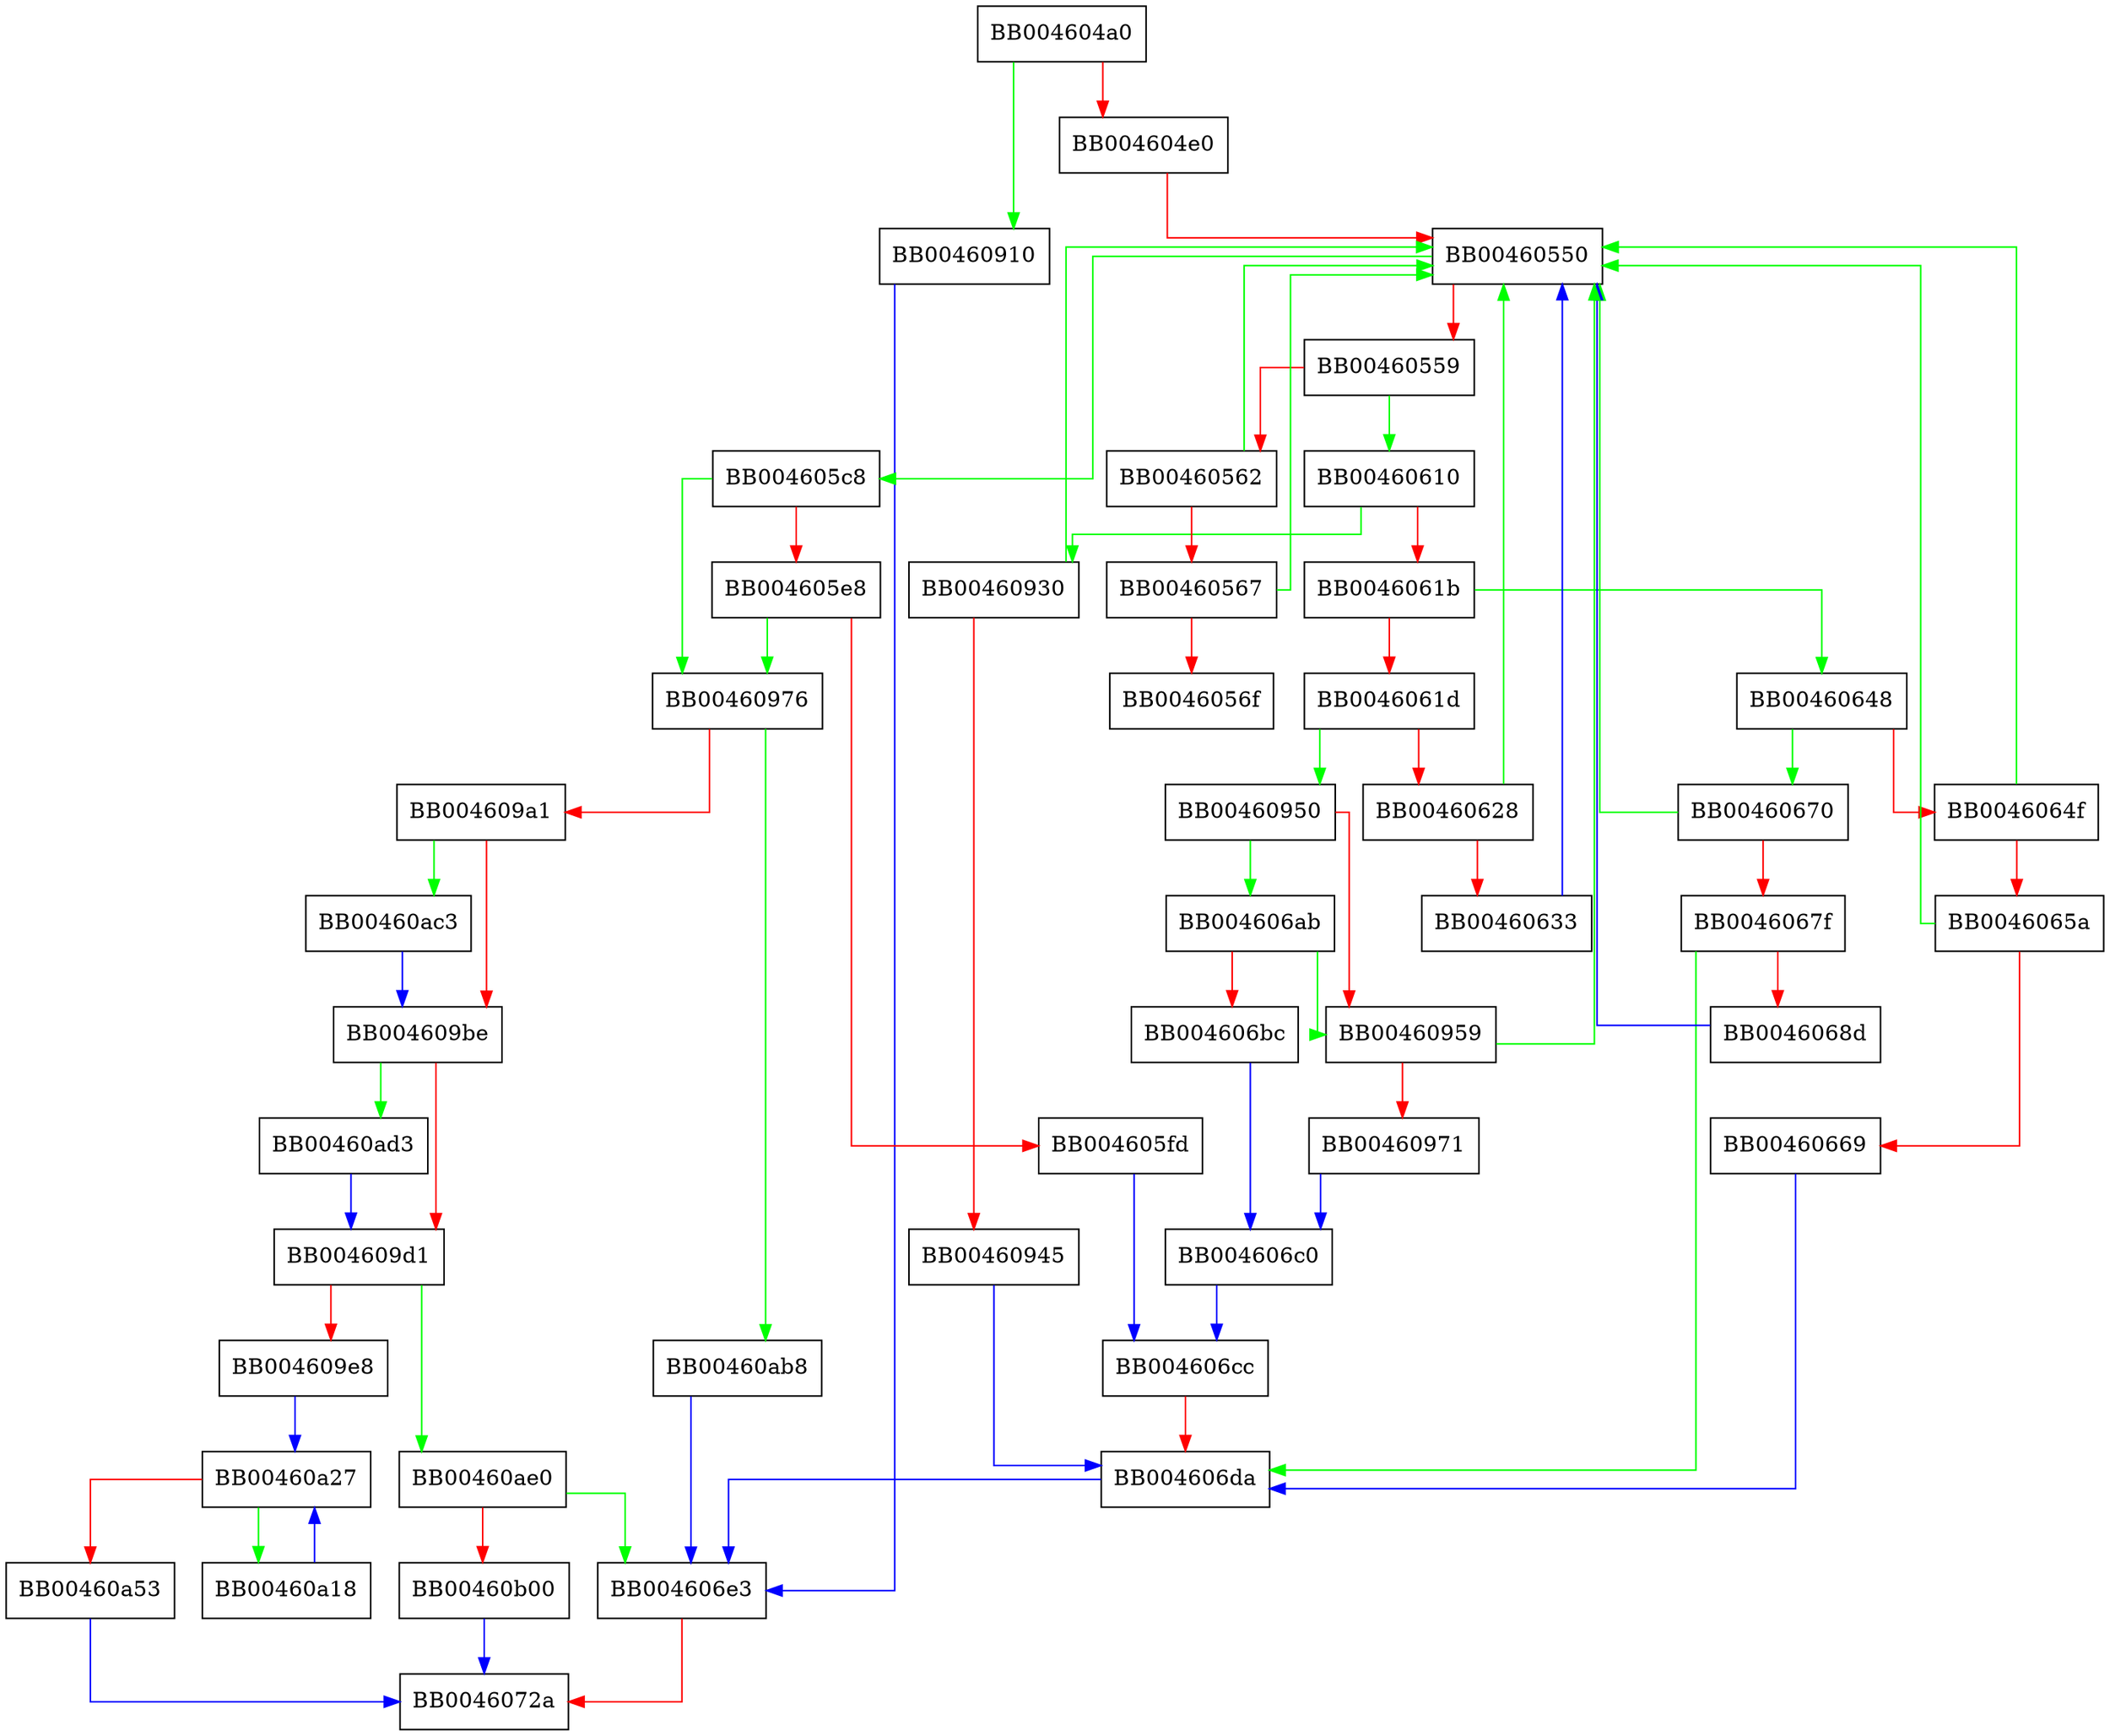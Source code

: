 digraph verify_main {
  node [shape="box"];
  graph [splines=ortho];
  BB004604a0 -> BB00460910 [color="green"];
  BB004604a0 -> BB004604e0 [color="red"];
  BB004604e0 -> BB00460550 [color="red"];
  BB00460550 -> BB004605c8 [color="green"];
  BB00460550 -> BB00460559 [color="red"];
  BB00460559 -> BB00460610 [color="green"];
  BB00460559 -> BB00460562 [color="red"];
  BB00460562 -> BB00460550 [color="green"];
  BB00460562 -> BB00460567 [color="red"];
  BB00460567 -> BB00460550 [color="green"];
  BB00460567 -> BB0046056f [color="red"];
  BB004605c8 -> BB00460976 [color="green"];
  BB004605c8 -> BB004605e8 [color="red"];
  BB004605e8 -> BB00460976 [color="green"];
  BB004605e8 -> BB004605fd [color="red"];
  BB004605fd -> BB004606cc [color="blue"];
  BB00460610 -> BB00460930 [color="green"];
  BB00460610 -> BB0046061b [color="red"];
  BB0046061b -> BB00460648 [color="green"];
  BB0046061b -> BB0046061d [color="red"];
  BB0046061d -> BB00460950 [color="green"];
  BB0046061d -> BB00460628 [color="red"];
  BB00460628 -> BB00460550 [color="green"];
  BB00460628 -> BB00460633 [color="red"];
  BB00460633 -> BB00460550 [color="blue"];
  BB00460648 -> BB00460670 [color="green"];
  BB00460648 -> BB0046064f [color="red"];
  BB0046064f -> BB00460550 [color="green"];
  BB0046064f -> BB0046065a [color="red"];
  BB0046065a -> BB00460550 [color="green"];
  BB0046065a -> BB00460669 [color="red"];
  BB00460669 -> BB004606da [color="blue"];
  BB00460670 -> BB00460550 [color="green"];
  BB00460670 -> BB0046067f [color="red"];
  BB0046067f -> BB004606da [color="green"];
  BB0046067f -> BB0046068d [color="red"];
  BB0046068d -> BB00460550 [color="blue"];
  BB004606ab -> BB00460959 [color="green"];
  BB004606ab -> BB004606bc [color="red"];
  BB004606bc -> BB004606c0 [color="blue"];
  BB004606c0 -> BB004606cc [color="blue"];
  BB004606cc -> BB004606da [color="red"];
  BB004606da -> BB004606e3 [color="blue"];
  BB004606e3 -> BB0046072a [color="red"];
  BB00460910 -> BB004606e3 [color="blue"];
  BB00460930 -> BB00460550 [color="green"];
  BB00460930 -> BB00460945 [color="red"];
  BB00460945 -> BB004606da [color="blue"];
  BB00460950 -> BB004606ab [color="green"];
  BB00460950 -> BB00460959 [color="red"];
  BB00460959 -> BB00460550 [color="green"];
  BB00460959 -> BB00460971 [color="red"];
  BB00460971 -> BB004606c0 [color="blue"];
  BB00460976 -> BB00460ab8 [color="green"];
  BB00460976 -> BB004609a1 [color="red"];
  BB004609a1 -> BB00460ac3 [color="green"];
  BB004609a1 -> BB004609be [color="red"];
  BB004609be -> BB00460ad3 [color="green"];
  BB004609be -> BB004609d1 [color="red"];
  BB004609d1 -> BB00460ae0 [color="green"];
  BB004609d1 -> BB004609e8 [color="red"];
  BB004609e8 -> BB00460a27 [color="blue"];
  BB00460a18 -> BB00460a27 [color="blue"];
  BB00460a27 -> BB00460a18 [color="green"];
  BB00460a27 -> BB00460a53 [color="red"];
  BB00460a53 -> BB0046072a [color="blue"];
  BB00460ab8 -> BB004606e3 [color="blue"];
  BB00460ac3 -> BB004609be [color="blue"];
  BB00460ad3 -> BB004609d1 [color="blue"];
  BB00460ae0 -> BB004606e3 [color="green"];
  BB00460ae0 -> BB00460b00 [color="red"];
  BB00460b00 -> BB0046072a [color="blue"];
}